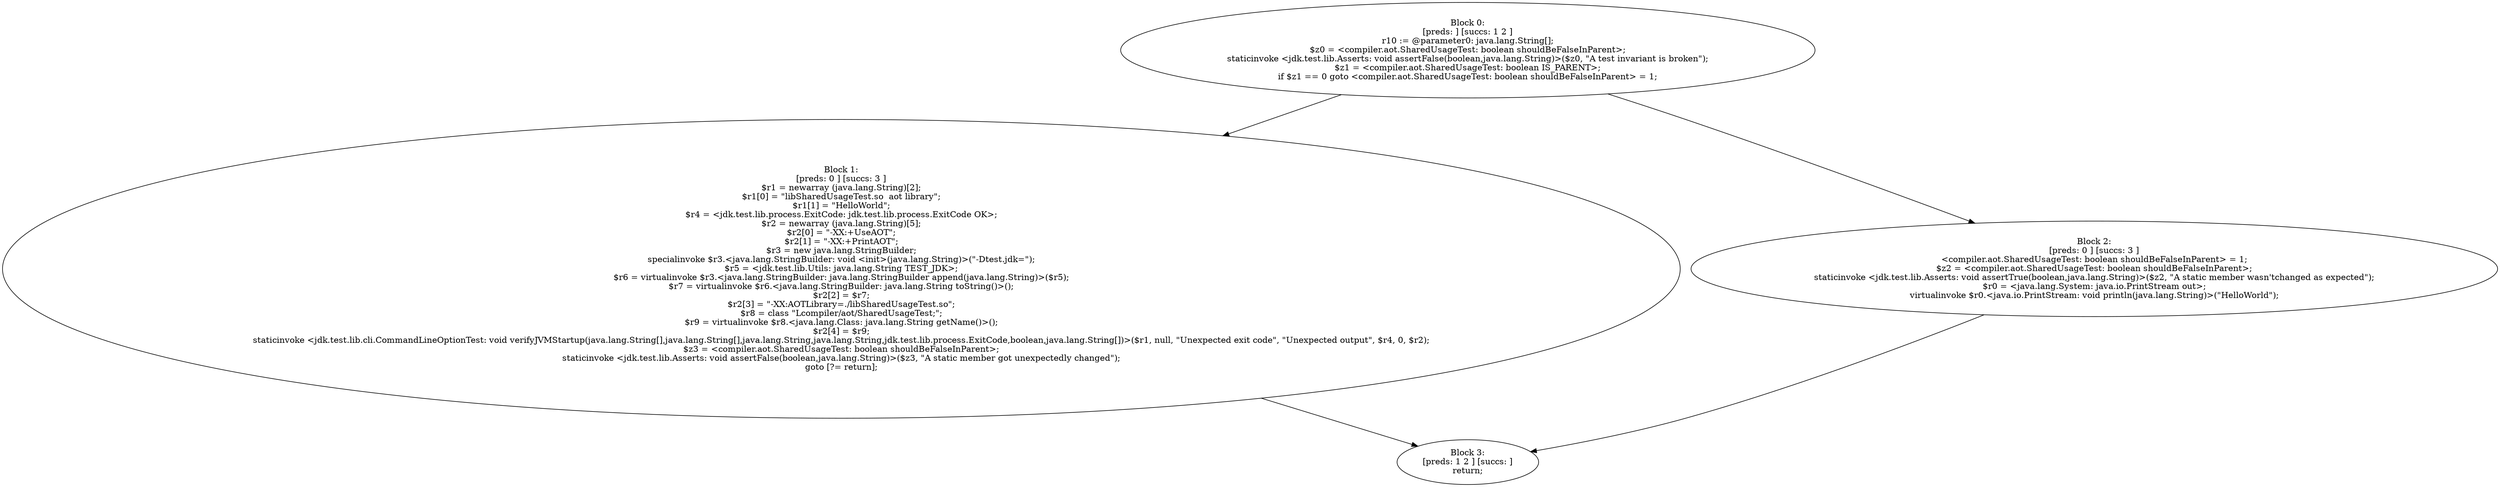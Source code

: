 digraph "unitGraph" {
    "Block 0:
[preds: ] [succs: 1 2 ]
r10 := @parameter0: java.lang.String[];
$z0 = <compiler.aot.SharedUsageTest: boolean shouldBeFalseInParent>;
staticinvoke <jdk.test.lib.Asserts: void assertFalse(boolean,java.lang.String)>($z0, \"A test invariant is broken\");
$z1 = <compiler.aot.SharedUsageTest: boolean IS_PARENT>;
if $z1 == 0 goto <compiler.aot.SharedUsageTest: boolean shouldBeFalseInParent> = 1;
"
    "Block 1:
[preds: 0 ] [succs: 3 ]
$r1 = newarray (java.lang.String)[2];
$r1[0] = \"libSharedUsageTest.so  aot library\";
$r1[1] = \"HelloWorld\";
$r4 = <jdk.test.lib.process.ExitCode: jdk.test.lib.process.ExitCode OK>;
$r2 = newarray (java.lang.String)[5];
$r2[0] = \"-XX:+UseAOT\";
$r2[1] = \"-XX:+PrintAOT\";
$r3 = new java.lang.StringBuilder;
specialinvoke $r3.<java.lang.StringBuilder: void <init>(java.lang.String)>(\"-Dtest.jdk=\");
$r5 = <jdk.test.lib.Utils: java.lang.String TEST_JDK>;
$r6 = virtualinvoke $r3.<java.lang.StringBuilder: java.lang.StringBuilder append(java.lang.String)>($r5);
$r7 = virtualinvoke $r6.<java.lang.StringBuilder: java.lang.String toString()>();
$r2[2] = $r7;
$r2[3] = \"-XX:AOTLibrary=./libSharedUsageTest.so\";
$r8 = class \"Lcompiler/aot/SharedUsageTest;\";
$r9 = virtualinvoke $r8.<java.lang.Class: java.lang.String getName()>();
$r2[4] = $r9;
staticinvoke <jdk.test.lib.cli.CommandLineOptionTest: void verifyJVMStartup(java.lang.String[],java.lang.String[],java.lang.String,java.lang.String,jdk.test.lib.process.ExitCode,boolean,java.lang.String[])>($r1, null, \"Unexpected exit code\", \"Unexpected output\", $r4, 0, $r2);
$z3 = <compiler.aot.SharedUsageTest: boolean shouldBeFalseInParent>;
staticinvoke <jdk.test.lib.Asserts: void assertFalse(boolean,java.lang.String)>($z3, \"A static member got unexpectedly changed\");
goto [?= return];
"
    "Block 2:
[preds: 0 ] [succs: 3 ]
<compiler.aot.SharedUsageTest: boolean shouldBeFalseInParent> = 1;
$z2 = <compiler.aot.SharedUsageTest: boolean shouldBeFalseInParent>;
staticinvoke <jdk.test.lib.Asserts: void assertTrue(boolean,java.lang.String)>($z2, \"A static member wasn\'tchanged as expected\");
$r0 = <java.lang.System: java.io.PrintStream out>;
virtualinvoke $r0.<java.io.PrintStream: void println(java.lang.String)>(\"HelloWorld\");
"
    "Block 3:
[preds: 1 2 ] [succs: ]
return;
"
    "Block 0:
[preds: ] [succs: 1 2 ]
r10 := @parameter0: java.lang.String[];
$z0 = <compiler.aot.SharedUsageTest: boolean shouldBeFalseInParent>;
staticinvoke <jdk.test.lib.Asserts: void assertFalse(boolean,java.lang.String)>($z0, \"A test invariant is broken\");
$z1 = <compiler.aot.SharedUsageTest: boolean IS_PARENT>;
if $z1 == 0 goto <compiler.aot.SharedUsageTest: boolean shouldBeFalseInParent> = 1;
"->"Block 1:
[preds: 0 ] [succs: 3 ]
$r1 = newarray (java.lang.String)[2];
$r1[0] = \"libSharedUsageTest.so  aot library\";
$r1[1] = \"HelloWorld\";
$r4 = <jdk.test.lib.process.ExitCode: jdk.test.lib.process.ExitCode OK>;
$r2 = newarray (java.lang.String)[5];
$r2[0] = \"-XX:+UseAOT\";
$r2[1] = \"-XX:+PrintAOT\";
$r3 = new java.lang.StringBuilder;
specialinvoke $r3.<java.lang.StringBuilder: void <init>(java.lang.String)>(\"-Dtest.jdk=\");
$r5 = <jdk.test.lib.Utils: java.lang.String TEST_JDK>;
$r6 = virtualinvoke $r3.<java.lang.StringBuilder: java.lang.StringBuilder append(java.lang.String)>($r5);
$r7 = virtualinvoke $r6.<java.lang.StringBuilder: java.lang.String toString()>();
$r2[2] = $r7;
$r2[3] = \"-XX:AOTLibrary=./libSharedUsageTest.so\";
$r8 = class \"Lcompiler/aot/SharedUsageTest;\";
$r9 = virtualinvoke $r8.<java.lang.Class: java.lang.String getName()>();
$r2[4] = $r9;
staticinvoke <jdk.test.lib.cli.CommandLineOptionTest: void verifyJVMStartup(java.lang.String[],java.lang.String[],java.lang.String,java.lang.String,jdk.test.lib.process.ExitCode,boolean,java.lang.String[])>($r1, null, \"Unexpected exit code\", \"Unexpected output\", $r4, 0, $r2);
$z3 = <compiler.aot.SharedUsageTest: boolean shouldBeFalseInParent>;
staticinvoke <jdk.test.lib.Asserts: void assertFalse(boolean,java.lang.String)>($z3, \"A static member got unexpectedly changed\");
goto [?= return];
";
    "Block 0:
[preds: ] [succs: 1 2 ]
r10 := @parameter0: java.lang.String[];
$z0 = <compiler.aot.SharedUsageTest: boolean shouldBeFalseInParent>;
staticinvoke <jdk.test.lib.Asserts: void assertFalse(boolean,java.lang.String)>($z0, \"A test invariant is broken\");
$z1 = <compiler.aot.SharedUsageTest: boolean IS_PARENT>;
if $z1 == 0 goto <compiler.aot.SharedUsageTest: boolean shouldBeFalseInParent> = 1;
"->"Block 2:
[preds: 0 ] [succs: 3 ]
<compiler.aot.SharedUsageTest: boolean shouldBeFalseInParent> = 1;
$z2 = <compiler.aot.SharedUsageTest: boolean shouldBeFalseInParent>;
staticinvoke <jdk.test.lib.Asserts: void assertTrue(boolean,java.lang.String)>($z2, \"A static member wasn\'tchanged as expected\");
$r0 = <java.lang.System: java.io.PrintStream out>;
virtualinvoke $r0.<java.io.PrintStream: void println(java.lang.String)>(\"HelloWorld\");
";
    "Block 1:
[preds: 0 ] [succs: 3 ]
$r1 = newarray (java.lang.String)[2];
$r1[0] = \"libSharedUsageTest.so  aot library\";
$r1[1] = \"HelloWorld\";
$r4 = <jdk.test.lib.process.ExitCode: jdk.test.lib.process.ExitCode OK>;
$r2 = newarray (java.lang.String)[5];
$r2[0] = \"-XX:+UseAOT\";
$r2[1] = \"-XX:+PrintAOT\";
$r3 = new java.lang.StringBuilder;
specialinvoke $r3.<java.lang.StringBuilder: void <init>(java.lang.String)>(\"-Dtest.jdk=\");
$r5 = <jdk.test.lib.Utils: java.lang.String TEST_JDK>;
$r6 = virtualinvoke $r3.<java.lang.StringBuilder: java.lang.StringBuilder append(java.lang.String)>($r5);
$r7 = virtualinvoke $r6.<java.lang.StringBuilder: java.lang.String toString()>();
$r2[2] = $r7;
$r2[3] = \"-XX:AOTLibrary=./libSharedUsageTest.so\";
$r8 = class \"Lcompiler/aot/SharedUsageTest;\";
$r9 = virtualinvoke $r8.<java.lang.Class: java.lang.String getName()>();
$r2[4] = $r9;
staticinvoke <jdk.test.lib.cli.CommandLineOptionTest: void verifyJVMStartup(java.lang.String[],java.lang.String[],java.lang.String,java.lang.String,jdk.test.lib.process.ExitCode,boolean,java.lang.String[])>($r1, null, \"Unexpected exit code\", \"Unexpected output\", $r4, 0, $r2);
$z3 = <compiler.aot.SharedUsageTest: boolean shouldBeFalseInParent>;
staticinvoke <jdk.test.lib.Asserts: void assertFalse(boolean,java.lang.String)>($z3, \"A static member got unexpectedly changed\");
goto [?= return];
"->"Block 3:
[preds: 1 2 ] [succs: ]
return;
";
    "Block 2:
[preds: 0 ] [succs: 3 ]
<compiler.aot.SharedUsageTest: boolean shouldBeFalseInParent> = 1;
$z2 = <compiler.aot.SharedUsageTest: boolean shouldBeFalseInParent>;
staticinvoke <jdk.test.lib.Asserts: void assertTrue(boolean,java.lang.String)>($z2, \"A static member wasn\'tchanged as expected\");
$r0 = <java.lang.System: java.io.PrintStream out>;
virtualinvoke $r0.<java.io.PrintStream: void println(java.lang.String)>(\"HelloWorld\");
"->"Block 3:
[preds: 1 2 ] [succs: ]
return;
";
}
